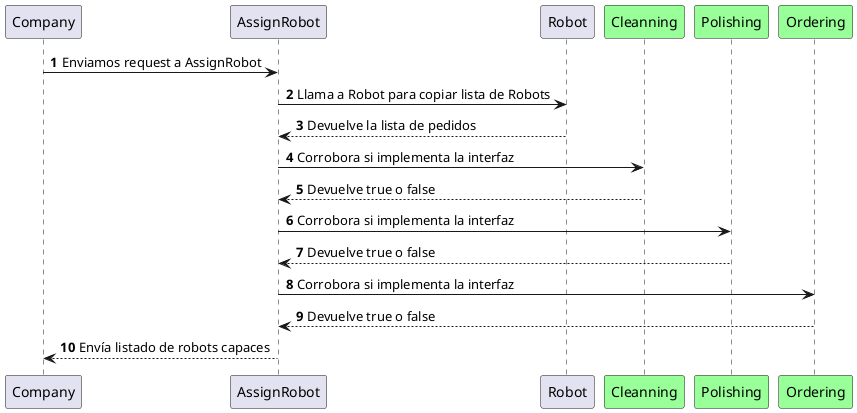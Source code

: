 @startuml
'https://plantuml.com/sequence-diagram

autonumber


Company -> AssignRobot: Enviamos request a AssignRobot
AssignRobot -> Robot: Llama a Robot para copiar lista de Robots
Robot --> AssignRobot: Devuelve la lista de pedidos
participant Cleanning #99FF99
AssignRobot -> Cleanning: Corrobora si implementa la interfaz
Cleanning --> AssignRobot: Devuelve true o false
participant Polishing #99FF99
AssignRobot ->Polishing: Corrobora si implementa la interfaz
Polishing --> AssignRobot: Devuelve true o false
participant Ordering #99FF99
AssignRobot ->Ordering: Corrobora si implementa la interfaz
Ordering --> AssignRobot: Devuelve true o false
AssignRobot --> Company: Envía listado de robots capaces

@enduml